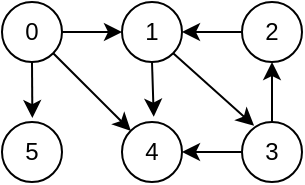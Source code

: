 <mxfile>
    <diagram id="91x5x4Z5T99vh8nbU9Xe" name="Page-1">
        <mxGraphModel dx="365" dy="286" grid="1" gridSize="10" guides="1" tooltips="1" connect="1" arrows="1" fold="1" page="1" pageScale="1" pageWidth="850" pageHeight="1100" math="0" shadow="0">
            <root>
                <mxCell id="0"/>
                <mxCell id="1" parent="0"/>
                <mxCell id="14" style="edgeStyle=none;html=1;exitX=1;exitY=0.5;exitDx=0;exitDy=0;entryX=0;entryY=0.5;entryDx=0;entryDy=0;" edge="1" parent="1" source="3" target="9">
                    <mxGeometry relative="1" as="geometry"/>
                </mxCell>
                <mxCell id="15" style="edgeStyle=none;html=1;exitX=1;exitY=1;exitDx=0;exitDy=0;" edge="1" parent="1" source="3" target="13">
                    <mxGeometry relative="1" as="geometry"/>
                </mxCell>
                <mxCell id="16" style="edgeStyle=none;html=1;exitX=0.5;exitY=1;exitDx=0;exitDy=0;entryX=0.506;entryY=-0.065;entryDx=0;entryDy=0;entryPerimeter=0;" edge="1" parent="1" source="3" target="12">
                    <mxGeometry relative="1" as="geometry"/>
                </mxCell>
                <mxCell id="3" value="0" style="ellipse;whiteSpace=wrap;html=1;aspect=fixed;fillColor=default;" vertex="1" parent="1">
                    <mxGeometry x="250" y="50" width="30" height="30" as="geometry"/>
                </mxCell>
                <mxCell id="19" style="edgeStyle=none;html=1;exitX=0.5;exitY=0;exitDx=0;exitDy=0;entryX=0.5;entryY=1;entryDx=0;entryDy=0;" edge="1" parent="1" source="5" target="7">
                    <mxGeometry relative="1" as="geometry"/>
                </mxCell>
                <mxCell id="21" style="edgeStyle=none;html=1;entryX=1;entryY=0.5;entryDx=0;entryDy=0;" edge="1" parent="1" source="5" target="13">
                    <mxGeometry relative="1" as="geometry"/>
                </mxCell>
                <mxCell id="5" value="3" style="ellipse;whiteSpace=wrap;html=1;aspect=fixed;fillColor=default;" vertex="1" parent="1">
                    <mxGeometry x="370" y="110" width="30" height="30" as="geometry"/>
                </mxCell>
                <mxCell id="20" style="edgeStyle=none;html=1;exitX=0;exitY=0.5;exitDx=0;exitDy=0;entryX=1;entryY=0.5;entryDx=0;entryDy=0;" edge="1" parent="1" source="7" target="9">
                    <mxGeometry relative="1" as="geometry"/>
                </mxCell>
                <mxCell id="7" value="2" style="ellipse;whiteSpace=wrap;html=1;aspect=fixed;fillColor=default;" vertex="1" parent="1">
                    <mxGeometry x="370" y="50" width="30" height="30" as="geometry"/>
                </mxCell>
                <mxCell id="17" style="edgeStyle=none;html=1;exitX=0.5;exitY=1;exitDx=0;exitDy=0;entryX=0.529;entryY=-0.089;entryDx=0;entryDy=0;entryPerimeter=0;" edge="1" parent="1" source="9" target="13">
                    <mxGeometry relative="1" as="geometry"/>
                </mxCell>
                <mxCell id="18" style="edgeStyle=none;html=1;exitX=1;exitY=1;exitDx=0;exitDy=0;entryX=0.202;entryY=0.063;entryDx=0;entryDy=0;entryPerimeter=0;" edge="1" parent="1" source="9" target="5">
                    <mxGeometry relative="1" as="geometry"/>
                </mxCell>
                <mxCell id="9" value="1" style="ellipse;whiteSpace=wrap;html=1;aspect=fixed;fillColor=default;" vertex="1" parent="1">
                    <mxGeometry x="310" y="50" width="30" height="30" as="geometry"/>
                </mxCell>
                <mxCell id="12" value="5" style="ellipse;whiteSpace=wrap;html=1;aspect=fixed;fillColor=default;" vertex="1" parent="1">
                    <mxGeometry x="250" y="110" width="30" height="30" as="geometry"/>
                </mxCell>
                <mxCell id="13" value="4" style="ellipse;whiteSpace=wrap;html=1;aspect=fixed;fillColor=default;" vertex="1" parent="1">
                    <mxGeometry x="310" y="110" width="30" height="30" as="geometry"/>
                </mxCell>
            </root>
        </mxGraphModel>
    </diagram>
</mxfile>